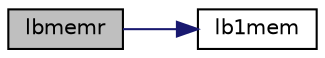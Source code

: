 digraph "lbmemr"
{
  edge [fontname="Helvetica",fontsize="10",labelfontname="Helvetica",labelfontsize="10"];
  node [fontname="Helvetica",fontsize="10",shape=record];
  rankdir="LR";
  Node1 [label="lbmemr",height=0.2,width=0.4,color="black", fillcolor="grey75", style="filled", fontcolor="black"];
  Node1 -> Node2 [color="midnightblue",fontsize="10",style="solid",fontname="Helvetica"];
  Node2 [label="lb1mem",height=0.2,width=0.4,color="black", fillcolor="white", style="filled",URL="$lb1mem_8f.html#a4c4e16839f91aa35aad9878ec7c63a5f"];
}
